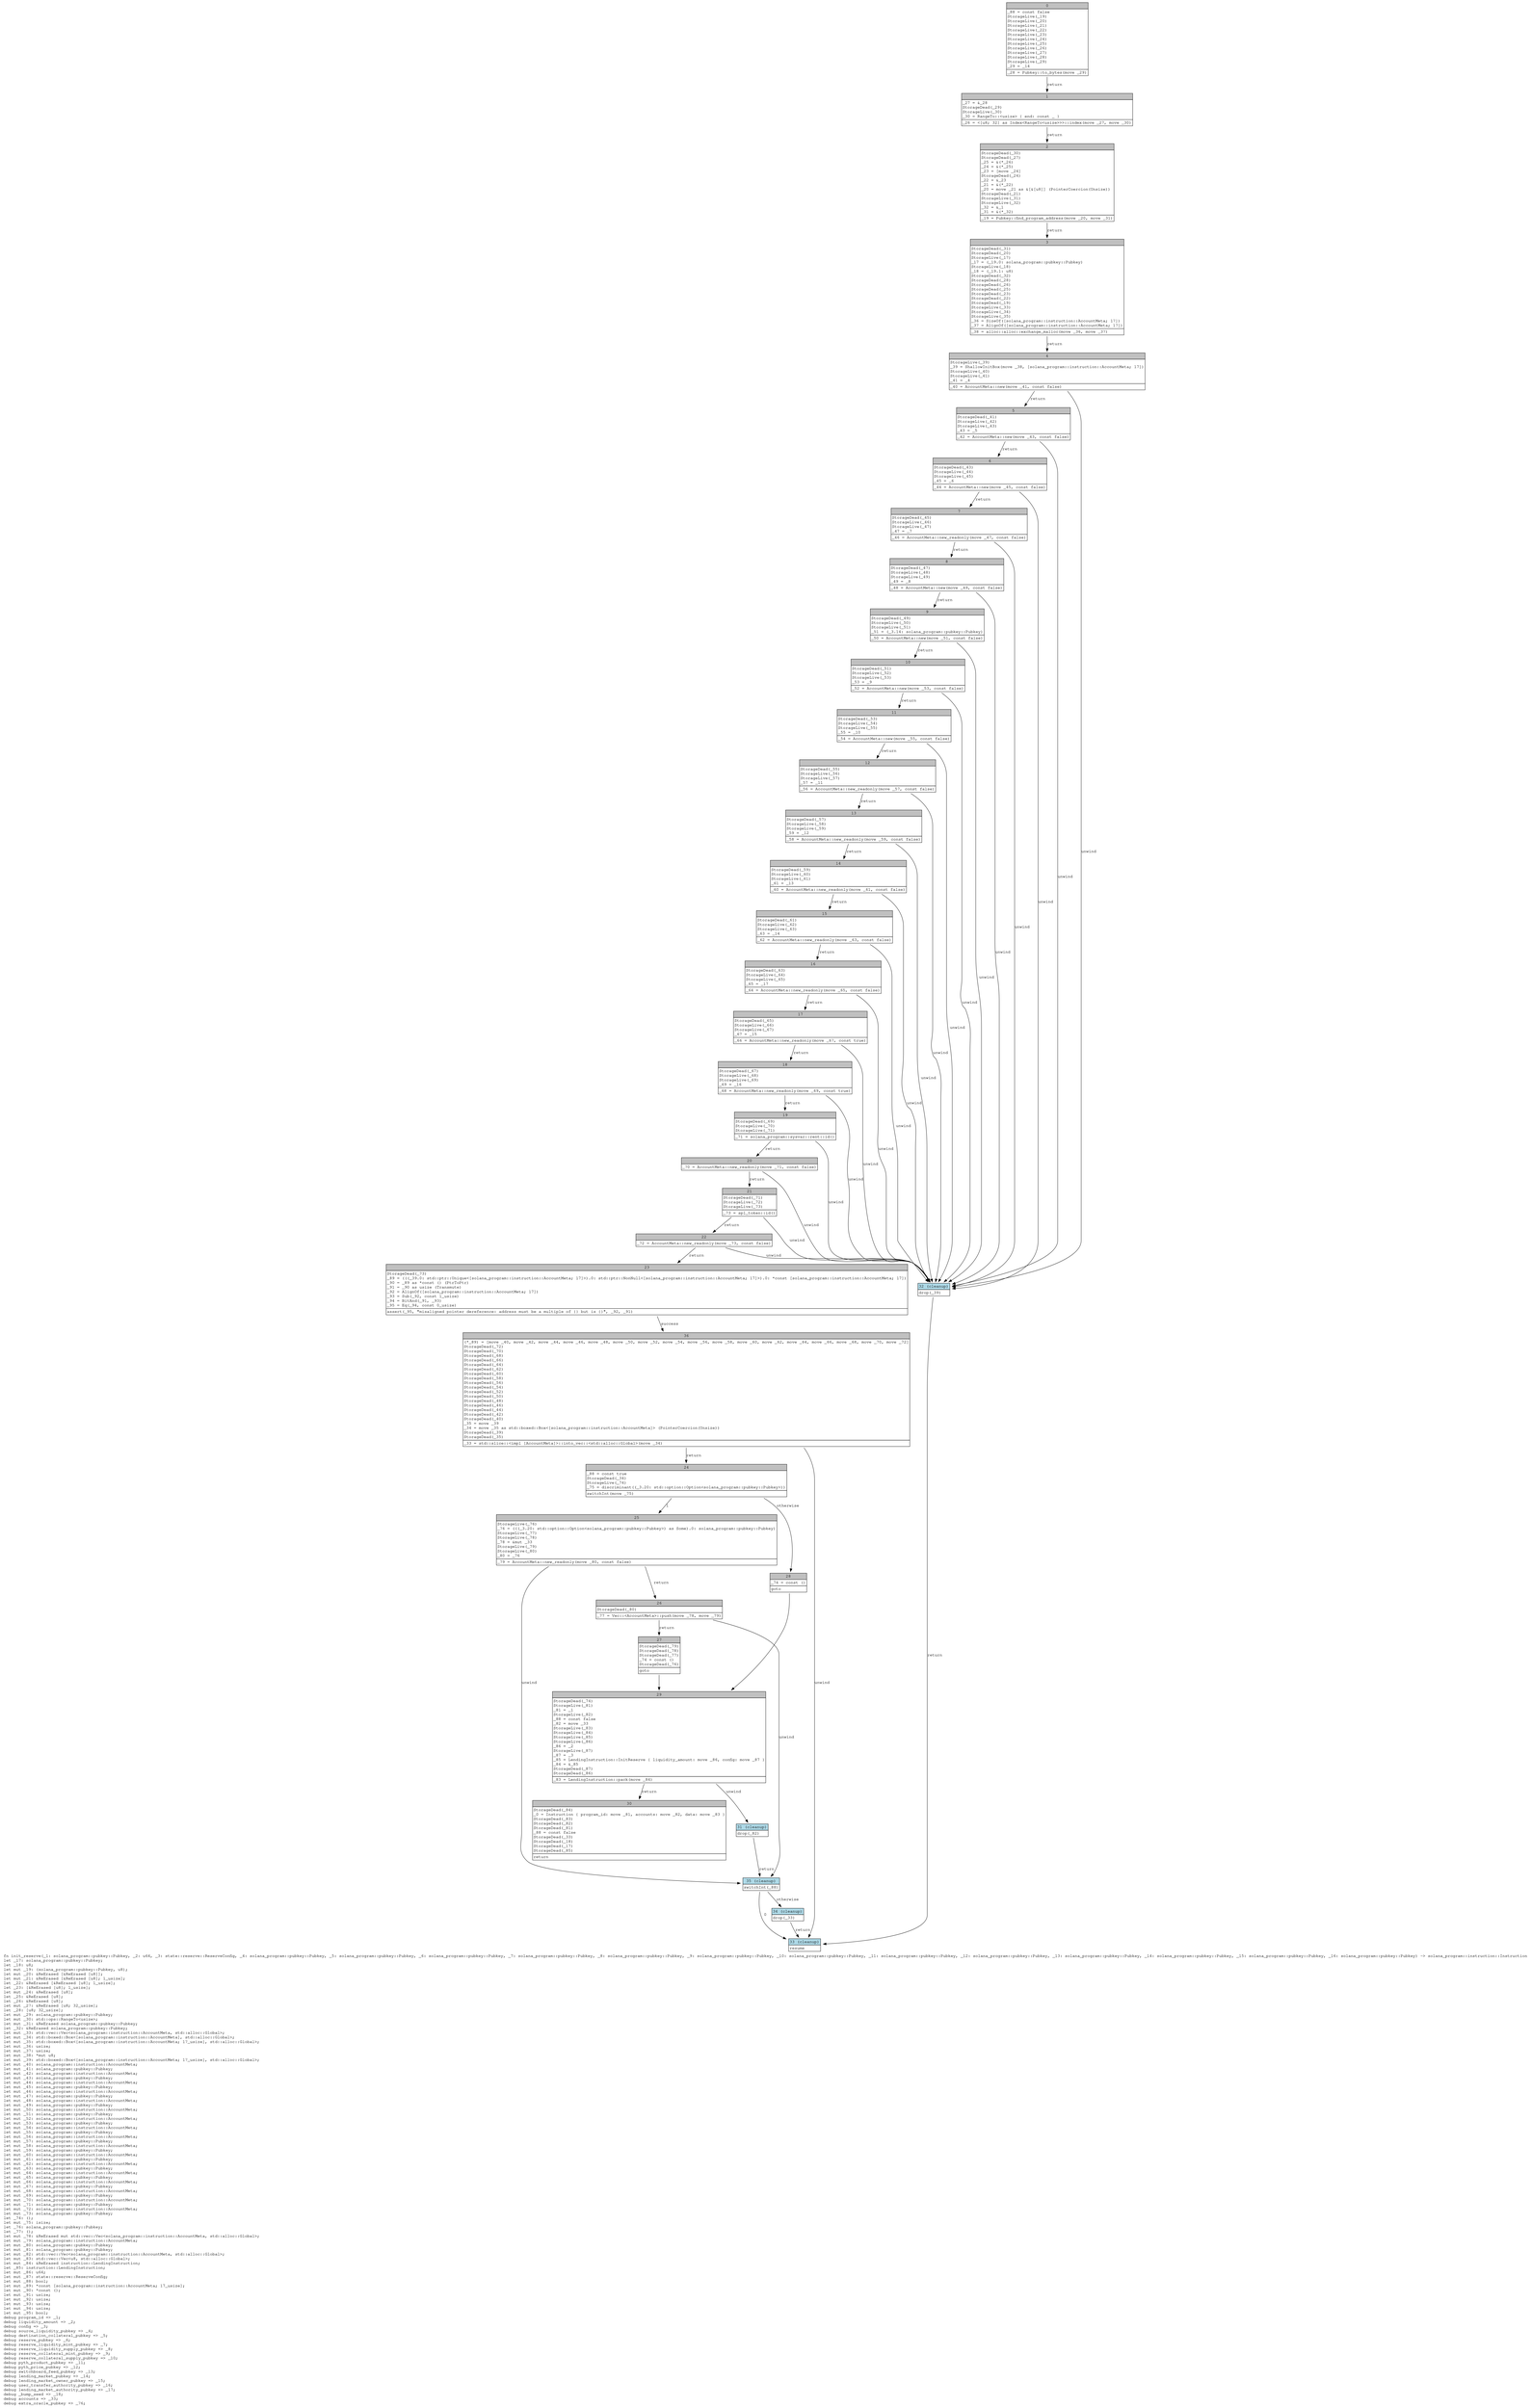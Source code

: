 digraph Mir_0_65 {
    graph [fontname="Courier, monospace"];
    node [fontname="Courier, monospace"];
    edge [fontname="Courier, monospace"];
    label=<fn init_reserve(_1: solana_program::pubkey::Pubkey, _2: u64, _3: state::reserve::ReserveConfig, _4: solana_program::pubkey::Pubkey, _5: solana_program::pubkey::Pubkey, _6: solana_program::pubkey::Pubkey, _7: solana_program::pubkey::Pubkey, _8: solana_program::pubkey::Pubkey, _9: solana_program::pubkey::Pubkey, _10: solana_program::pubkey::Pubkey, _11: solana_program::pubkey::Pubkey, _12: solana_program::pubkey::Pubkey, _13: solana_program::pubkey::Pubkey, _14: solana_program::pubkey::Pubkey, _15: solana_program::pubkey::Pubkey, _16: solana_program::pubkey::Pubkey) -&gt; solana_program::instruction::Instruction<br align="left"/>let _17: solana_program::pubkey::Pubkey;<br align="left"/>let _18: u8;<br align="left"/>let mut _19: (solana_program::pubkey::Pubkey, u8);<br align="left"/>let mut _20: &amp;ReErased [&amp;ReErased [u8]];<br align="left"/>let mut _21: &amp;ReErased [&amp;ReErased [u8]; 1_usize];<br align="left"/>let _22: &amp;ReErased [&amp;ReErased [u8]; 1_usize];<br align="left"/>let _23: [&amp;ReErased [u8]; 1_usize];<br align="left"/>let mut _24: &amp;ReErased [u8];<br align="left"/>let _25: &amp;ReErased [u8];<br align="left"/>let _26: &amp;ReErased [u8];<br align="left"/>let mut _27: &amp;ReErased [u8; 32_usize];<br align="left"/>let _28: [u8; 32_usize];<br align="left"/>let mut _29: solana_program::pubkey::Pubkey;<br align="left"/>let mut _30: std::ops::RangeTo&lt;usize&gt;;<br align="left"/>let mut _31: &amp;ReErased solana_program::pubkey::Pubkey;<br align="left"/>let _32: &amp;ReErased solana_program::pubkey::Pubkey;<br align="left"/>let mut _33: std::vec::Vec&lt;solana_program::instruction::AccountMeta, std::alloc::Global&gt;;<br align="left"/>let mut _34: std::boxed::Box&lt;[solana_program::instruction::AccountMeta], std::alloc::Global&gt;;<br align="left"/>let mut _35: std::boxed::Box&lt;[solana_program::instruction::AccountMeta; 17_usize], std::alloc::Global&gt;;<br align="left"/>let mut _36: usize;<br align="left"/>let mut _37: usize;<br align="left"/>let mut _38: *mut u8;<br align="left"/>let mut _39: std::boxed::Box&lt;[solana_program::instruction::AccountMeta; 17_usize], std::alloc::Global&gt;;<br align="left"/>let mut _40: solana_program::instruction::AccountMeta;<br align="left"/>let mut _41: solana_program::pubkey::Pubkey;<br align="left"/>let mut _42: solana_program::instruction::AccountMeta;<br align="left"/>let mut _43: solana_program::pubkey::Pubkey;<br align="left"/>let mut _44: solana_program::instruction::AccountMeta;<br align="left"/>let mut _45: solana_program::pubkey::Pubkey;<br align="left"/>let mut _46: solana_program::instruction::AccountMeta;<br align="left"/>let mut _47: solana_program::pubkey::Pubkey;<br align="left"/>let mut _48: solana_program::instruction::AccountMeta;<br align="left"/>let mut _49: solana_program::pubkey::Pubkey;<br align="left"/>let mut _50: solana_program::instruction::AccountMeta;<br align="left"/>let mut _51: solana_program::pubkey::Pubkey;<br align="left"/>let mut _52: solana_program::instruction::AccountMeta;<br align="left"/>let mut _53: solana_program::pubkey::Pubkey;<br align="left"/>let mut _54: solana_program::instruction::AccountMeta;<br align="left"/>let mut _55: solana_program::pubkey::Pubkey;<br align="left"/>let mut _56: solana_program::instruction::AccountMeta;<br align="left"/>let mut _57: solana_program::pubkey::Pubkey;<br align="left"/>let mut _58: solana_program::instruction::AccountMeta;<br align="left"/>let mut _59: solana_program::pubkey::Pubkey;<br align="left"/>let mut _60: solana_program::instruction::AccountMeta;<br align="left"/>let mut _61: solana_program::pubkey::Pubkey;<br align="left"/>let mut _62: solana_program::instruction::AccountMeta;<br align="left"/>let mut _63: solana_program::pubkey::Pubkey;<br align="left"/>let mut _64: solana_program::instruction::AccountMeta;<br align="left"/>let mut _65: solana_program::pubkey::Pubkey;<br align="left"/>let mut _66: solana_program::instruction::AccountMeta;<br align="left"/>let mut _67: solana_program::pubkey::Pubkey;<br align="left"/>let mut _68: solana_program::instruction::AccountMeta;<br align="left"/>let mut _69: solana_program::pubkey::Pubkey;<br align="left"/>let mut _70: solana_program::instruction::AccountMeta;<br align="left"/>let mut _71: solana_program::pubkey::Pubkey;<br align="left"/>let mut _72: solana_program::instruction::AccountMeta;<br align="left"/>let mut _73: solana_program::pubkey::Pubkey;<br align="left"/>let _74: ();<br align="left"/>let mut _75: isize;<br align="left"/>let _76: solana_program::pubkey::Pubkey;<br align="left"/>let _77: ();<br align="left"/>let mut _78: &amp;ReErased mut std::vec::Vec&lt;solana_program::instruction::AccountMeta, std::alloc::Global&gt;;<br align="left"/>let mut _79: solana_program::instruction::AccountMeta;<br align="left"/>let mut _80: solana_program::pubkey::Pubkey;<br align="left"/>let mut _81: solana_program::pubkey::Pubkey;<br align="left"/>let mut _82: std::vec::Vec&lt;solana_program::instruction::AccountMeta, std::alloc::Global&gt;;<br align="left"/>let mut _83: std::vec::Vec&lt;u8, std::alloc::Global&gt;;<br align="left"/>let mut _84: &amp;ReErased instruction::LendingInstruction;<br align="left"/>let _85: instruction::LendingInstruction;<br align="left"/>let mut _86: u64;<br align="left"/>let mut _87: state::reserve::ReserveConfig;<br align="left"/>let mut _88: bool;<br align="left"/>let mut _89: *const [solana_program::instruction::AccountMeta; 17_usize];<br align="left"/>let mut _90: *const ();<br align="left"/>let mut _91: usize;<br align="left"/>let mut _92: usize;<br align="left"/>let mut _93: usize;<br align="left"/>let mut _94: usize;<br align="left"/>let mut _95: bool;<br align="left"/>debug program_id =&gt; _1;<br align="left"/>debug liquidity_amount =&gt; _2;<br align="left"/>debug config =&gt; _3;<br align="left"/>debug source_liquidity_pubkey =&gt; _4;<br align="left"/>debug destination_collateral_pubkey =&gt; _5;<br align="left"/>debug reserve_pubkey =&gt; _6;<br align="left"/>debug reserve_liquidity_mint_pubkey =&gt; _7;<br align="left"/>debug reserve_liquidity_supply_pubkey =&gt; _8;<br align="left"/>debug reserve_collateral_mint_pubkey =&gt; _9;<br align="left"/>debug reserve_collateral_supply_pubkey =&gt; _10;<br align="left"/>debug pyth_product_pubkey =&gt; _11;<br align="left"/>debug pyth_price_pubkey =&gt; _12;<br align="left"/>debug switchboard_feed_pubkey =&gt; _13;<br align="left"/>debug lending_market_pubkey =&gt; _14;<br align="left"/>debug lending_market_owner_pubkey =&gt; _15;<br align="left"/>debug user_transfer_authority_pubkey =&gt; _16;<br align="left"/>debug lending_market_authority_pubkey =&gt; _17;<br align="left"/>debug _bump_seed =&gt; _18;<br align="left"/>debug accounts =&gt; _33;<br align="left"/>debug extra_oracle_pubkey =&gt; _76;<br align="left"/>>;
    bb0__0_65 [shape="none", label=<<table border="0" cellborder="1" cellspacing="0"><tr><td bgcolor="gray" align="center" colspan="1">0</td></tr><tr><td align="left" balign="left">_88 = const false<br/>StorageLive(_19)<br/>StorageLive(_20)<br/>StorageLive(_21)<br/>StorageLive(_22)<br/>StorageLive(_23)<br/>StorageLive(_24)<br/>StorageLive(_25)<br/>StorageLive(_26)<br/>StorageLive(_27)<br/>StorageLive(_28)<br/>StorageLive(_29)<br/>_29 = _14<br/></td></tr><tr><td align="left">_28 = Pubkey::to_bytes(move _29)</td></tr></table>>];
    bb1__0_65 [shape="none", label=<<table border="0" cellborder="1" cellspacing="0"><tr><td bgcolor="gray" align="center" colspan="1">1</td></tr><tr><td align="left" balign="left">_27 = &amp;_28<br/>StorageDead(_29)<br/>StorageLive(_30)<br/>_30 = RangeTo::&lt;usize&gt; { end: const _ }<br/></td></tr><tr><td align="left">_26 = &lt;[u8; 32] as Index&lt;RangeTo&lt;usize&gt;&gt;&gt;::index(move _27, move _30)</td></tr></table>>];
    bb2__0_65 [shape="none", label=<<table border="0" cellborder="1" cellspacing="0"><tr><td bgcolor="gray" align="center" colspan="1">2</td></tr><tr><td align="left" balign="left">StorageDead(_30)<br/>StorageDead(_27)<br/>_25 = &amp;(*_26)<br/>_24 = &amp;(*_25)<br/>_23 = [move _24]<br/>StorageDead(_24)<br/>_22 = &amp;_23<br/>_21 = &amp;(*_22)<br/>_20 = move _21 as &amp;[&amp;[u8]] (PointerCoercion(Unsize))<br/>StorageDead(_21)<br/>StorageLive(_31)<br/>StorageLive(_32)<br/>_32 = &amp;_1<br/>_31 = &amp;(*_32)<br/></td></tr><tr><td align="left">_19 = Pubkey::find_program_address(move _20, move _31)</td></tr></table>>];
    bb3__0_65 [shape="none", label=<<table border="0" cellborder="1" cellspacing="0"><tr><td bgcolor="gray" align="center" colspan="1">3</td></tr><tr><td align="left" balign="left">StorageDead(_31)<br/>StorageDead(_20)<br/>StorageLive(_17)<br/>_17 = (_19.0: solana_program::pubkey::Pubkey)<br/>StorageLive(_18)<br/>_18 = (_19.1: u8)<br/>StorageDead(_32)<br/>StorageDead(_28)<br/>StorageDead(_26)<br/>StorageDead(_25)<br/>StorageDead(_23)<br/>StorageDead(_22)<br/>StorageDead(_19)<br/>StorageLive(_33)<br/>StorageLive(_34)<br/>StorageLive(_35)<br/>_36 = SizeOf([solana_program::instruction::AccountMeta; 17])<br/>_37 = AlignOf([solana_program::instruction::AccountMeta; 17])<br/></td></tr><tr><td align="left">_38 = alloc::alloc::exchange_malloc(move _36, move _37)</td></tr></table>>];
    bb4__0_65 [shape="none", label=<<table border="0" cellborder="1" cellspacing="0"><tr><td bgcolor="gray" align="center" colspan="1">4</td></tr><tr><td align="left" balign="left">StorageLive(_39)<br/>_39 = ShallowInitBox(move _38, [solana_program::instruction::AccountMeta; 17])<br/>StorageLive(_40)<br/>StorageLive(_41)<br/>_41 = _4<br/></td></tr><tr><td align="left">_40 = AccountMeta::new(move _41, const false)</td></tr></table>>];
    bb5__0_65 [shape="none", label=<<table border="0" cellborder="1" cellspacing="0"><tr><td bgcolor="gray" align="center" colspan="1">5</td></tr><tr><td align="left" balign="left">StorageDead(_41)<br/>StorageLive(_42)<br/>StorageLive(_43)<br/>_43 = _5<br/></td></tr><tr><td align="left">_42 = AccountMeta::new(move _43, const false)</td></tr></table>>];
    bb6__0_65 [shape="none", label=<<table border="0" cellborder="1" cellspacing="0"><tr><td bgcolor="gray" align="center" colspan="1">6</td></tr><tr><td align="left" balign="left">StorageDead(_43)<br/>StorageLive(_44)<br/>StorageLive(_45)<br/>_45 = _6<br/></td></tr><tr><td align="left">_44 = AccountMeta::new(move _45, const false)</td></tr></table>>];
    bb7__0_65 [shape="none", label=<<table border="0" cellborder="1" cellspacing="0"><tr><td bgcolor="gray" align="center" colspan="1">7</td></tr><tr><td align="left" balign="left">StorageDead(_45)<br/>StorageLive(_46)<br/>StorageLive(_47)<br/>_47 = _7<br/></td></tr><tr><td align="left">_46 = AccountMeta::new_readonly(move _47, const false)</td></tr></table>>];
    bb8__0_65 [shape="none", label=<<table border="0" cellborder="1" cellspacing="0"><tr><td bgcolor="gray" align="center" colspan="1">8</td></tr><tr><td align="left" balign="left">StorageDead(_47)<br/>StorageLive(_48)<br/>StorageLive(_49)<br/>_49 = _8<br/></td></tr><tr><td align="left">_48 = AccountMeta::new(move _49, const false)</td></tr></table>>];
    bb9__0_65 [shape="none", label=<<table border="0" cellborder="1" cellspacing="0"><tr><td bgcolor="gray" align="center" colspan="1">9</td></tr><tr><td align="left" balign="left">StorageDead(_49)<br/>StorageLive(_50)<br/>StorageLive(_51)<br/>_51 = (_3.14: solana_program::pubkey::Pubkey)<br/></td></tr><tr><td align="left">_50 = AccountMeta::new(move _51, const false)</td></tr></table>>];
    bb10__0_65 [shape="none", label=<<table border="0" cellborder="1" cellspacing="0"><tr><td bgcolor="gray" align="center" colspan="1">10</td></tr><tr><td align="left" balign="left">StorageDead(_51)<br/>StorageLive(_52)<br/>StorageLive(_53)<br/>_53 = _9<br/></td></tr><tr><td align="left">_52 = AccountMeta::new(move _53, const false)</td></tr></table>>];
    bb11__0_65 [shape="none", label=<<table border="0" cellborder="1" cellspacing="0"><tr><td bgcolor="gray" align="center" colspan="1">11</td></tr><tr><td align="left" balign="left">StorageDead(_53)<br/>StorageLive(_54)<br/>StorageLive(_55)<br/>_55 = _10<br/></td></tr><tr><td align="left">_54 = AccountMeta::new(move _55, const false)</td></tr></table>>];
    bb12__0_65 [shape="none", label=<<table border="0" cellborder="1" cellspacing="0"><tr><td bgcolor="gray" align="center" colspan="1">12</td></tr><tr><td align="left" balign="left">StorageDead(_55)<br/>StorageLive(_56)<br/>StorageLive(_57)<br/>_57 = _11<br/></td></tr><tr><td align="left">_56 = AccountMeta::new_readonly(move _57, const false)</td></tr></table>>];
    bb13__0_65 [shape="none", label=<<table border="0" cellborder="1" cellspacing="0"><tr><td bgcolor="gray" align="center" colspan="1">13</td></tr><tr><td align="left" balign="left">StorageDead(_57)<br/>StorageLive(_58)<br/>StorageLive(_59)<br/>_59 = _12<br/></td></tr><tr><td align="left">_58 = AccountMeta::new_readonly(move _59, const false)</td></tr></table>>];
    bb14__0_65 [shape="none", label=<<table border="0" cellborder="1" cellspacing="0"><tr><td bgcolor="gray" align="center" colspan="1">14</td></tr><tr><td align="left" balign="left">StorageDead(_59)<br/>StorageLive(_60)<br/>StorageLive(_61)<br/>_61 = _13<br/></td></tr><tr><td align="left">_60 = AccountMeta::new_readonly(move _61, const false)</td></tr></table>>];
    bb15__0_65 [shape="none", label=<<table border="0" cellborder="1" cellspacing="0"><tr><td bgcolor="gray" align="center" colspan="1">15</td></tr><tr><td align="left" balign="left">StorageDead(_61)<br/>StorageLive(_62)<br/>StorageLive(_63)<br/>_63 = _14<br/></td></tr><tr><td align="left">_62 = AccountMeta::new_readonly(move _63, const false)</td></tr></table>>];
    bb16__0_65 [shape="none", label=<<table border="0" cellborder="1" cellspacing="0"><tr><td bgcolor="gray" align="center" colspan="1">16</td></tr><tr><td align="left" balign="left">StorageDead(_63)<br/>StorageLive(_64)<br/>StorageLive(_65)<br/>_65 = _17<br/></td></tr><tr><td align="left">_64 = AccountMeta::new_readonly(move _65, const false)</td></tr></table>>];
    bb17__0_65 [shape="none", label=<<table border="0" cellborder="1" cellspacing="0"><tr><td bgcolor="gray" align="center" colspan="1">17</td></tr><tr><td align="left" balign="left">StorageDead(_65)<br/>StorageLive(_66)<br/>StorageLive(_67)<br/>_67 = _15<br/></td></tr><tr><td align="left">_66 = AccountMeta::new_readonly(move _67, const true)</td></tr></table>>];
    bb18__0_65 [shape="none", label=<<table border="0" cellborder="1" cellspacing="0"><tr><td bgcolor="gray" align="center" colspan="1">18</td></tr><tr><td align="left" balign="left">StorageDead(_67)<br/>StorageLive(_68)<br/>StorageLive(_69)<br/>_69 = _16<br/></td></tr><tr><td align="left">_68 = AccountMeta::new_readonly(move _69, const true)</td></tr></table>>];
    bb19__0_65 [shape="none", label=<<table border="0" cellborder="1" cellspacing="0"><tr><td bgcolor="gray" align="center" colspan="1">19</td></tr><tr><td align="left" balign="left">StorageDead(_69)<br/>StorageLive(_70)<br/>StorageLive(_71)<br/></td></tr><tr><td align="left">_71 = solana_program::sysvar::rent::id()</td></tr></table>>];
    bb20__0_65 [shape="none", label=<<table border="0" cellborder="1" cellspacing="0"><tr><td bgcolor="gray" align="center" colspan="1">20</td></tr><tr><td align="left">_70 = AccountMeta::new_readonly(move _71, const false)</td></tr></table>>];
    bb21__0_65 [shape="none", label=<<table border="0" cellborder="1" cellspacing="0"><tr><td bgcolor="gray" align="center" colspan="1">21</td></tr><tr><td align="left" balign="left">StorageDead(_71)<br/>StorageLive(_72)<br/>StorageLive(_73)<br/></td></tr><tr><td align="left">_73 = spl_token::id()</td></tr></table>>];
    bb22__0_65 [shape="none", label=<<table border="0" cellborder="1" cellspacing="0"><tr><td bgcolor="gray" align="center" colspan="1">22</td></tr><tr><td align="left">_72 = AccountMeta::new_readonly(move _73, const false)</td></tr></table>>];
    bb23__0_65 [shape="none", label=<<table border="0" cellborder="1" cellspacing="0"><tr><td bgcolor="gray" align="center" colspan="1">23</td></tr><tr><td align="left" balign="left">StorageDead(_73)<br/>_89 = (((_39.0: std::ptr::Unique&lt;[solana_program::instruction::AccountMeta; 17]&gt;).0: std::ptr::NonNull&lt;[solana_program::instruction::AccountMeta; 17]&gt;).0: *const [solana_program::instruction::AccountMeta; 17])<br/>_90 = _89 as *const () (PtrToPtr)<br/>_91 = _90 as usize (Transmute)<br/>_92 = AlignOf([solana_program::instruction::AccountMeta; 17])<br/>_93 = Sub(_92, const 1_usize)<br/>_94 = BitAnd(_91, _93)<br/>_95 = Eq(_94, const 0_usize)<br/></td></tr><tr><td align="left">assert(_95, &quot;misaligned pointer dereference: address must be a multiple of {} but is {}&quot;, _92, _91)</td></tr></table>>];
    bb24__0_65 [shape="none", label=<<table border="0" cellborder="1" cellspacing="0"><tr><td bgcolor="gray" align="center" colspan="1">24</td></tr><tr><td align="left" balign="left">_88 = const true<br/>StorageDead(_34)<br/>StorageLive(_74)<br/>_75 = discriminant((_3.20: std::option::Option&lt;solana_program::pubkey::Pubkey&gt;))<br/></td></tr><tr><td align="left">switchInt(move _75)</td></tr></table>>];
    bb25__0_65 [shape="none", label=<<table border="0" cellborder="1" cellspacing="0"><tr><td bgcolor="gray" align="center" colspan="1">25</td></tr><tr><td align="left" balign="left">StorageLive(_76)<br/>_76 = (((_3.20: std::option::Option&lt;solana_program::pubkey::Pubkey&gt;) as Some).0: solana_program::pubkey::Pubkey)<br/>StorageLive(_77)<br/>StorageLive(_78)<br/>_78 = &amp;mut _33<br/>StorageLive(_79)<br/>StorageLive(_80)<br/>_80 = _76<br/></td></tr><tr><td align="left">_79 = AccountMeta::new_readonly(move _80, const false)</td></tr></table>>];
    bb26__0_65 [shape="none", label=<<table border="0" cellborder="1" cellspacing="0"><tr><td bgcolor="gray" align="center" colspan="1">26</td></tr><tr><td align="left" balign="left">StorageDead(_80)<br/></td></tr><tr><td align="left">_77 = Vec::&lt;AccountMeta&gt;::push(move _78, move _79)</td></tr></table>>];
    bb27__0_65 [shape="none", label=<<table border="0" cellborder="1" cellspacing="0"><tr><td bgcolor="gray" align="center" colspan="1">27</td></tr><tr><td align="left" balign="left">StorageDead(_79)<br/>StorageDead(_78)<br/>StorageDead(_77)<br/>_74 = const ()<br/>StorageDead(_76)<br/></td></tr><tr><td align="left">goto</td></tr></table>>];
    bb28__0_65 [shape="none", label=<<table border="0" cellborder="1" cellspacing="0"><tr><td bgcolor="gray" align="center" colspan="1">28</td></tr><tr><td align="left" balign="left">_74 = const ()<br/></td></tr><tr><td align="left">goto</td></tr></table>>];
    bb29__0_65 [shape="none", label=<<table border="0" cellborder="1" cellspacing="0"><tr><td bgcolor="gray" align="center" colspan="1">29</td></tr><tr><td align="left" balign="left">StorageDead(_74)<br/>StorageLive(_81)<br/>_81 = _1<br/>StorageLive(_82)<br/>_88 = const false<br/>_82 = move _33<br/>StorageLive(_83)<br/>StorageLive(_84)<br/>StorageLive(_85)<br/>StorageLive(_86)<br/>_86 = _2<br/>StorageLive(_87)<br/>_87 = _3<br/>_85 = LendingInstruction::InitReserve { liquidity_amount: move _86, config: move _87 }<br/>_84 = &amp;_85<br/>StorageDead(_87)<br/>StorageDead(_86)<br/></td></tr><tr><td align="left">_83 = LendingInstruction::pack(move _84)</td></tr></table>>];
    bb30__0_65 [shape="none", label=<<table border="0" cellborder="1" cellspacing="0"><tr><td bgcolor="gray" align="center" colspan="1">30</td></tr><tr><td align="left" balign="left">StorageDead(_84)<br/>_0 = Instruction { program_id: move _81, accounts: move _82, data: move _83 }<br/>StorageDead(_83)<br/>StorageDead(_82)<br/>StorageDead(_81)<br/>_88 = const false<br/>StorageDead(_33)<br/>StorageDead(_18)<br/>StorageDead(_17)<br/>StorageDead(_85)<br/></td></tr><tr><td align="left">return</td></tr></table>>];
    bb31__0_65 [shape="none", label=<<table border="0" cellborder="1" cellspacing="0"><tr><td bgcolor="lightblue" align="center" colspan="1">31 (cleanup)</td></tr><tr><td align="left">drop(_82)</td></tr></table>>];
    bb32__0_65 [shape="none", label=<<table border="0" cellborder="1" cellspacing="0"><tr><td bgcolor="lightblue" align="center" colspan="1">32 (cleanup)</td></tr><tr><td align="left">drop(_39)</td></tr></table>>];
    bb33__0_65 [shape="none", label=<<table border="0" cellborder="1" cellspacing="0"><tr><td bgcolor="lightblue" align="center" colspan="1">33 (cleanup)</td></tr><tr><td align="left">resume</td></tr></table>>];
    bb34__0_65 [shape="none", label=<<table border="0" cellborder="1" cellspacing="0"><tr><td bgcolor="lightblue" align="center" colspan="1">34 (cleanup)</td></tr><tr><td align="left">drop(_33)</td></tr></table>>];
    bb35__0_65 [shape="none", label=<<table border="0" cellborder="1" cellspacing="0"><tr><td bgcolor="lightblue" align="center" colspan="1">35 (cleanup)</td></tr><tr><td align="left">switchInt(_88)</td></tr></table>>];
    bb36__0_65 [shape="none", label=<<table border="0" cellborder="1" cellspacing="0"><tr><td bgcolor="gray" align="center" colspan="1">36</td></tr><tr><td align="left" balign="left">(*_89) = [move _40, move _42, move _44, move _46, move _48, move _50, move _52, move _54, move _56, move _58, move _60, move _62, move _64, move _66, move _68, move _70, move _72]<br/>StorageDead(_72)<br/>StorageDead(_70)<br/>StorageDead(_68)<br/>StorageDead(_66)<br/>StorageDead(_64)<br/>StorageDead(_62)<br/>StorageDead(_60)<br/>StorageDead(_58)<br/>StorageDead(_56)<br/>StorageDead(_54)<br/>StorageDead(_52)<br/>StorageDead(_50)<br/>StorageDead(_48)<br/>StorageDead(_46)<br/>StorageDead(_44)<br/>StorageDead(_42)<br/>StorageDead(_40)<br/>_35 = move _39<br/>_34 = move _35 as std::boxed::Box&lt;[solana_program::instruction::AccountMeta]&gt; (PointerCoercion(Unsize))<br/>StorageDead(_39)<br/>StorageDead(_35)<br/></td></tr><tr><td align="left">_33 = std::slice::&lt;impl [AccountMeta]&gt;::into_vec::&lt;std::alloc::Global&gt;(move _34)</td></tr></table>>];
    bb0__0_65 -> bb1__0_65 [label="return"];
    bb1__0_65 -> bb2__0_65 [label="return"];
    bb2__0_65 -> bb3__0_65 [label="return"];
    bb3__0_65 -> bb4__0_65 [label="return"];
    bb4__0_65 -> bb5__0_65 [label="return"];
    bb4__0_65 -> bb32__0_65 [label="unwind"];
    bb5__0_65 -> bb6__0_65 [label="return"];
    bb5__0_65 -> bb32__0_65 [label="unwind"];
    bb6__0_65 -> bb7__0_65 [label="return"];
    bb6__0_65 -> bb32__0_65 [label="unwind"];
    bb7__0_65 -> bb8__0_65 [label="return"];
    bb7__0_65 -> bb32__0_65 [label="unwind"];
    bb8__0_65 -> bb9__0_65 [label="return"];
    bb8__0_65 -> bb32__0_65 [label="unwind"];
    bb9__0_65 -> bb10__0_65 [label="return"];
    bb9__0_65 -> bb32__0_65 [label="unwind"];
    bb10__0_65 -> bb11__0_65 [label="return"];
    bb10__0_65 -> bb32__0_65 [label="unwind"];
    bb11__0_65 -> bb12__0_65 [label="return"];
    bb11__0_65 -> bb32__0_65 [label="unwind"];
    bb12__0_65 -> bb13__0_65 [label="return"];
    bb12__0_65 -> bb32__0_65 [label="unwind"];
    bb13__0_65 -> bb14__0_65 [label="return"];
    bb13__0_65 -> bb32__0_65 [label="unwind"];
    bb14__0_65 -> bb15__0_65 [label="return"];
    bb14__0_65 -> bb32__0_65 [label="unwind"];
    bb15__0_65 -> bb16__0_65 [label="return"];
    bb15__0_65 -> bb32__0_65 [label="unwind"];
    bb16__0_65 -> bb17__0_65 [label="return"];
    bb16__0_65 -> bb32__0_65 [label="unwind"];
    bb17__0_65 -> bb18__0_65 [label="return"];
    bb17__0_65 -> bb32__0_65 [label="unwind"];
    bb18__0_65 -> bb19__0_65 [label="return"];
    bb18__0_65 -> bb32__0_65 [label="unwind"];
    bb19__0_65 -> bb20__0_65 [label="return"];
    bb19__0_65 -> bb32__0_65 [label="unwind"];
    bb20__0_65 -> bb21__0_65 [label="return"];
    bb20__0_65 -> bb32__0_65 [label="unwind"];
    bb21__0_65 -> bb22__0_65 [label="return"];
    bb21__0_65 -> bb32__0_65 [label="unwind"];
    bb22__0_65 -> bb23__0_65 [label="return"];
    bb22__0_65 -> bb32__0_65 [label="unwind"];
    bb23__0_65 -> bb36__0_65 [label="success"];
    bb24__0_65 -> bb25__0_65 [label="1"];
    bb24__0_65 -> bb28__0_65 [label="otherwise"];
    bb25__0_65 -> bb26__0_65 [label="return"];
    bb25__0_65 -> bb35__0_65 [label="unwind"];
    bb26__0_65 -> bb27__0_65 [label="return"];
    bb26__0_65 -> bb35__0_65 [label="unwind"];
    bb27__0_65 -> bb29__0_65 [label=""];
    bb28__0_65 -> bb29__0_65 [label=""];
    bb29__0_65 -> bb30__0_65 [label="return"];
    bb29__0_65 -> bb31__0_65 [label="unwind"];
    bb31__0_65 -> bb35__0_65 [label="return"];
    bb32__0_65 -> bb33__0_65 [label="return"];
    bb34__0_65 -> bb33__0_65 [label="return"];
    bb35__0_65 -> bb33__0_65 [label="0"];
    bb35__0_65 -> bb34__0_65 [label="otherwise"];
    bb36__0_65 -> bb24__0_65 [label="return"];
    bb36__0_65 -> bb33__0_65 [label="unwind"];
}
